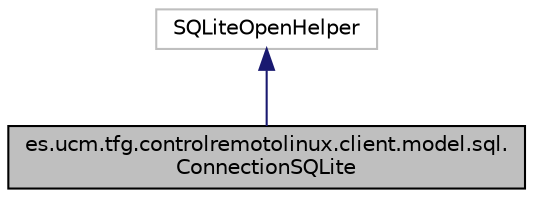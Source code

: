 digraph "es.ucm.tfg.controlremotolinux.client.model.sql.ConnectionSQLite"
{
  edge [fontname="Helvetica",fontsize="10",labelfontname="Helvetica",labelfontsize="10"];
  node [fontname="Helvetica",fontsize="10",shape=record];
  Node1 [label="es.ucm.tfg.controlremotolinux.client.model.sql.\lConnectionSQLite",height=0.2,width=0.4,color="black", fillcolor="grey75", style="filled" fontcolor="black"];
  Node2 -> Node1 [dir="back",color="midnightblue",fontsize="10",style="solid"];
  Node2 [label="SQLiteOpenHelper",height=0.2,width=0.4,color="grey75", fillcolor="white", style="filled"];
}
